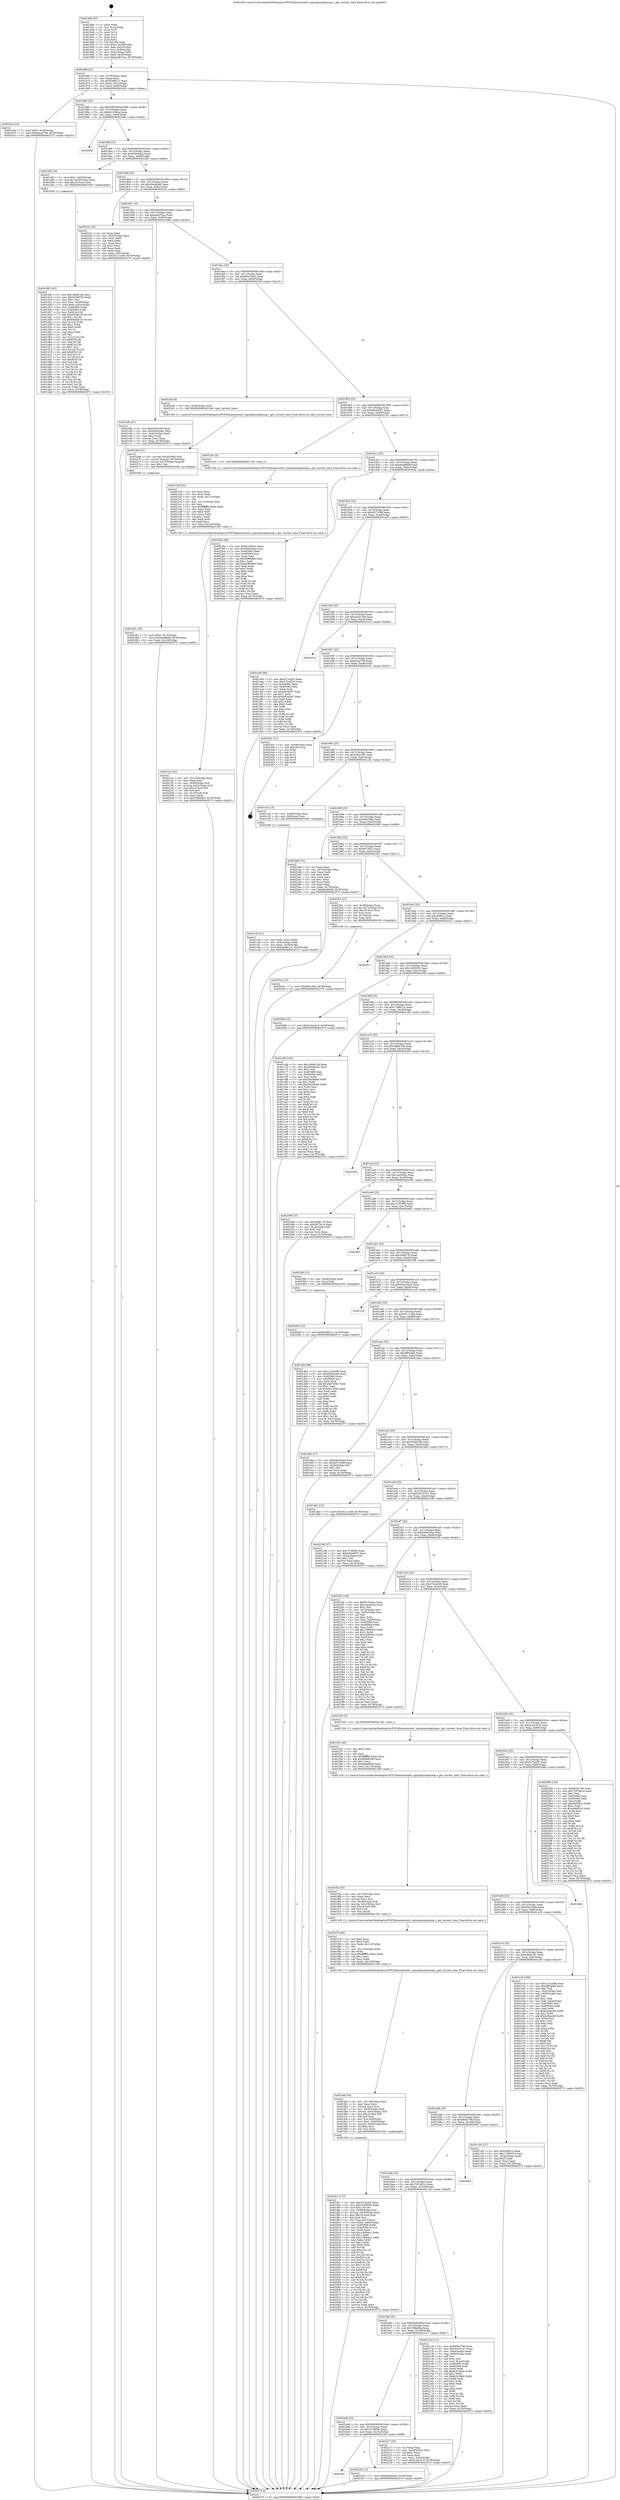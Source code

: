 digraph "0x401840" {
  label = "0x401840 (/mnt/c/Users/mathe/Desktop/tcc/POCII/binaries/extr_mpvplayerplayloop.c_get_current_time_Final-ollvm.out::main(0))"
  labelloc = "t"
  node[shape=record]

  Entry [label="",width=0.3,height=0.3,shape=circle,fillcolor=black,style=filled]
  "0x40186f" [label="{
     0x40186f [23]\l
     | [instrs]\l
     &nbsp;&nbsp;0x40186f \<+3\>: mov -0x78(%rbp),%eax\l
     &nbsp;&nbsp;0x401872 \<+2\>: mov %eax,%ecx\l
     &nbsp;&nbsp;0x401874 \<+6\>: sub $0x826f6c12,%ecx\l
     &nbsp;&nbsp;0x40187a \<+3\>: mov %eax,-0x7c(%rbp)\l
     &nbsp;&nbsp;0x40187d \<+3\>: mov %ecx,-0x80(%rbp)\l
     &nbsp;&nbsp;0x401880 \<+6\>: je 000000000040242e \<main+0xbee\>\l
  }"]
  "0x40242e" [label="{
     0x40242e [19]\l
     | [instrs]\l
     &nbsp;&nbsp;0x40242e \<+7\>: movl $0x0,-0x38(%rbp)\l
     &nbsp;&nbsp;0x402435 \<+7\>: movl $0xebcae769,-0x78(%rbp)\l
     &nbsp;&nbsp;0x40243c \<+5\>: jmp 0000000000402575 \<main+0xd35\>\l
  }"]
  "0x401886" [label="{
     0x401886 [25]\l
     | [instrs]\l
     &nbsp;&nbsp;0x401886 \<+5\>: jmp 000000000040188b \<main+0x4b\>\l
     &nbsp;&nbsp;0x40188b \<+3\>: mov -0x7c(%rbp),%eax\l
     &nbsp;&nbsp;0x40188e \<+5\>: sub $0x8c1054ca,%eax\l
     &nbsp;&nbsp;0x401893 \<+6\>: mov %eax,-0x84(%rbp)\l
     &nbsp;&nbsp;0x401899 \<+6\>: je 000000000040256e \<main+0xd2e\>\l
  }"]
  Exit [label="",width=0.3,height=0.3,shape=circle,fillcolor=black,style=filled,peripheries=2]
  "0x40256e" [label="{
     0x40256e\l
  }", style=dashed]
  "0x40189f" [label="{
     0x40189f [25]\l
     | [instrs]\l
     &nbsp;&nbsp;0x40189f \<+5\>: jmp 00000000004018a4 \<main+0x64\>\l
     &nbsp;&nbsp;0x4018a4 \<+3\>: mov -0x7c(%rbp),%eax\l
     &nbsp;&nbsp;0x4018a7 \<+5\>: sub $0x9494bee2,%eax\l
     &nbsp;&nbsp;0x4018ac \<+6\>: mov %eax,-0x88(%rbp)\l
     &nbsp;&nbsp;0x4018b2 \<+6\>: je 0000000000401cfb \<main+0x4bb\>\l
  }"]
  "0x402405" [label="{
     0x402405 [12]\l
     | [instrs]\l
     &nbsp;&nbsp;0x402405 \<+7\>: movl $0x826f6c12,-0x78(%rbp)\l
     &nbsp;&nbsp;0x40240c \<+5\>: jmp 0000000000402575 \<main+0xd35\>\l
  }"]
  "0x401cfb" [label="{
     0x401cfb [20]\l
     | [instrs]\l
     &nbsp;&nbsp;0x401cfb \<+7\>: movl $0x1,-0x50(%rbp)\l
     &nbsp;&nbsp;0x401d02 \<+4\>: movslq -0x50(%rbp),%rax\l
     &nbsp;&nbsp;0x401d06 \<+4\>: imul $0x18,%rax,%rdi\l
     &nbsp;&nbsp;0x401d0a \<+5\>: call 0000000000401050 \<malloc@plt\>\l
     | [calls]\l
     &nbsp;&nbsp;0x401050 \{1\} (unknown)\l
  }"]
  "0x4018b8" [label="{
     0x4018b8 [25]\l
     | [instrs]\l
     &nbsp;&nbsp;0x4018b8 \<+5\>: jmp 00000000004018bd \<main+0x7d\>\l
     &nbsp;&nbsp;0x4018bd \<+3\>: mov -0x7c(%rbp),%eax\l
     &nbsp;&nbsp;0x4018c0 \<+5\>: sub $0x96e460e0,%eax\l
     &nbsp;&nbsp;0x4018c5 \<+6\>: mov %eax,-0x8c(%rbp)\l
     &nbsp;&nbsp;0x4018cb \<+6\>: je 000000000040223c \<main+0x9fc\>\l
  }"]
  "0x4023cc" [label="{
     0x4023cc [12]\l
     | [instrs]\l
     &nbsp;&nbsp;0x4023cc \<+7\>: movl $0xf4fa108e,-0x78(%rbp)\l
     &nbsp;&nbsp;0x4023d3 \<+5\>: jmp 0000000000402575 \<main+0xd35\>\l
  }"]
  "0x40223c" [label="{
     0x40223c [33]\l
     | [instrs]\l
     &nbsp;&nbsp;0x40223c \<+2\>: xor %eax,%eax\l
     &nbsp;&nbsp;0x40223e \<+3\>: mov -0x5c(%rbp),%ecx\l
     &nbsp;&nbsp;0x402241 \<+2\>: mov %eax,%edx\l
     &nbsp;&nbsp;0x402243 \<+2\>: sub %ecx,%edx\l
     &nbsp;&nbsp;0x402245 \<+2\>: mov %eax,%ecx\l
     &nbsp;&nbsp;0x402247 \<+3\>: sub $0x1,%ecx\l
     &nbsp;&nbsp;0x40224a \<+2\>: add %ecx,%edx\l
     &nbsp;&nbsp;0x40224c \<+2\>: sub %edx,%eax\l
     &nbsp;&nbsp;0x40224e \<+3\>: mov %eax,-0x5c(%rbp)\l
     &nbsp;&nbsp;0x402251 \<+7\>: movl $0x45111449,-0x78(%rbp)\l
     &nbsp;&nbsp;0x402258 \<+5\>: jmp 0000000000402575 \<main+0xd35\>\l
  }"]
  "0x4018d1" [label="{
     0x4018d1 [25]\l
     | [instrs]\l
     &nbsp;&nbsp;0x4018d1 \<+5\>: jmp 00000000004018d6 \<main+0x96\>\l
     &nbsp;&nbsp;0x4018d6 \<+3\>: mov -0x7c(%rbp),%eax\l
     &nbsp;&nbsp;0x4018d9 \<+5\>: sub $0xae4b7bca,%eax\l
     &nbsp;&nbsp;0x4018de \<+6\>: mov %eax,-0x90(%rbp)\l
     &nbsp;&nbsp;0x4018e4 \<+6\>: je 0000000000401bfb \<main+0x3bb\>\l
  }"]
  "0x402281" [label="{
     0x402281 [25]\l
     | [instrs]\l
     &nbsp;&nbsp;0x402281 \<+7\>: movl $0x0,-0x74(%rbp)\l
     &nbsp;&nbsp;0x402288 \<+7\>: movl $0xbbe88ddf,-0x78(%rbp)\l
     &nbsp;&nbsp;0x40228f \<+6\>: mov %eax,-0x124(%rbp)\l
     &nbsp;&nbsp;0x402295 \<+5\>: jmp 0000000000402575 \<main+0xd35\>\l
  }"]
  "0x401bfb" [label="{
     0x401bfb [27]\l
     | [instrs]\l
     &nbsp;&nbsp;0x401bfb \<+5\>: mov $0xf2d3c285,%eax\l
     &nbsp;&nbsp;0x401c00 \<+5\>: mov $0x4445cbd5,%ecx\l
     &nbsp;&nbsp;0x401c05 \<+3\>: mov -0x34(%rbp),%edx\l
     &nbsp;&nbsp;0x401c08 \<+3\>: cmp $0x2,%edx\l
     &nbsp;&nbsp;0x401c0b \<+3\>: cmovne %ecx,%eax\l
     &nbsp;&nbsp;0x401c0e \<+3\>: mov %eax,-0x78(%rbp)\l
     &nbsp;&nbsp;0x401c11 \<+5\>: jmp 0000000000402575 \<main+0xd35\>\l
  }"]
  "0x4018ea" [label="{
     0x4018ea [25]\l
     | [instrs]\l
     &nbsp;&nbsp;0x4018ea \<+5\>: jmp 00000000004018ef \<main+0xaf\>\l
     &nbsp;&nbsp;0x4018ef \<+3\>: mov -0x7c(%rbp),%eax\l
     &nbsp;&nbsp;0x4018f2 \<+5\>: sub $0xb4e52de4,%eax\l
     &nbsp;&nbsp;0x4018f7 \<+6\>: mov %eax,-0x94(%rbp)\l
     &nbsp;&nbsp;0x4018fd \<+6\>: je 000000000040225d \<main+0xa1d\>\l
  }"]
  "0x402575" [label="{
     0x402575 [5]\l
     | [instrs]\l
     &nbsp;&nbsp;0x402575 \<+5\>: jmp 000000000040186f \<main+0x2f\>\l
  }"]
  "0x401840" [label="{
     0x401840 [47]\l
     | [instrs]\l
     &nbsp;&nbsp;0x401840 \<+1\>: push %rbp\l
     &nbsp;&nbsp;0x401841 \<+3\>: mov %rsp,%rbp\l
     &nbsp;&nbsp;0x401844 \<+2\>: push %r15\l
     &nbsp;&nbsp;0x401846 \<+2\>: push %r14\l
     &nbsp;&nbsp;0x401848 \<+2\>: push %r13\l
     &nbsp;&nbsp;0x40184a \<+2\>: push %r12\l
     &nbsp;&nbsp;0x40184c \<+1\>: push %rbx\l
     &nbsp;&nbsp;0x40184d \<+7\>: sub $0x108,%rsp\l
     &nbsp;&nbsp;0x401854 \<+7\>: movl $0x0,-0x38(%rbp)\l
     &nbsp;&nbsp;0x40185b \<+3\>: mov %edi,-0x3c(%rbp)\l
     &nbsp;&nbsp;0x40185e \<+4\>: mov %rsi,-0x48(%rbp)\l
     &nbsp;&nbsp;0x401862 \<+3\>: mov -0x3c(%rbp),%edi\l
     &nbsp;&nbsp;0x401865 \<+3\>: mov %edi,-0x34(%rbp)\l
     &nbsp;&nbsp;0x401868 \<+7\>: movl $0xae4b7bca,-0x78(%rbp)\l
  }"]
  "0x402266" [label="{
     0x402266 [27]\l
     | [instrs]\l
     &nbsp;&nbsp;0x402266 \<+10\>: movabs $0x4030b6,%rdi\l
     &nbsp;&nbsp;0x402270 \<+5\>: movsd %xmm0,-0x70(%rbp)\l
     &nbsp;&nbsp;0x402275 \<+5\>: movsd -0x70(%rbp),%xmm0\l
     &nbsp;&nbsp;0x40227a \<+2\>: mov $0x1,%al\l
     &nbsp;&nbsp;0x40227c \<+5\>: call 0000000000401040 \<printf@plt\>\l
     | [calls]\l
     &nbsp;&nbsp;0x401040 \{1\} (unknown)\l
  }"]
  "0x40225d" [label="{
     0x40225d [9]\l
     | [instrs]\l
     &nbsp;&nbsp;0x40225d \<+4\>: mov -0x58(%rbp),%rdi\l
     &nbsp;&nbsp;0x402261 \<+5\>: call 00000000004013e0 \<get_current_time\>\l
     | [calls]\l
     &nbsp;&nbsp;0x4013e0 \{1\} (/mnt/c/Users/mathe/Desktop/tcc/POCII/binaries/extr_mpvplayerplayloop.c_get_current_time_Final-ollvm.out::get_current_time)\l
  }"]
  "0x401903" [label="{
     0x401903 [25]\l
     | [instrs]\l
     &nbsp;&nbsp;0x401903 \<+5\>: jmp 0000000000401908 \<main+0xc8\>\l
     &nbsp;&nbsp;0x401908 \<+3\>: mov -0x7c(%rbp),%eax\l
     &nbsp;&nbsp;0x40190b \<+5\>: sub $0xb5b64587,%eax\l
     &nbsp;&nbsp;0x401910 \<+6\>: mov %eax,-0x98(%rbp)\l
     &nbsp;&nbsp;0x401916 \<+6\>: je 00000000004021b3 \<main+0x973\>\l
  }"]
  "0x401bf1" [label="{
     0x401bf1\l
  }", style=dashed]
  "0x4021b3" [label="{
     0x4021b3 [5]\l
     | [instrs]\l
     &nbsp;&nbsp;0x4021b3 \<+5\>: call 0000000000401160 \<next_i\>\l
     | [calls]\l
     &nbsp;&nbsp;0x401160 \{1\} (/mnt/c/Users/mathe/Desktop/tcc/POCII/binaries/extr_mpvplayerplayloop.c_get_current_time_Final-ollvm.out::next_i)\l
  }"]
  "0x40191c" [label="{
     0x40191c [25]\l
     | [instrs]\l
     &nbsp;&nbsp;0x40191c \<+5\>: jmp 0000000000401921 \<main+0xe1\>\l
     &nbsp;&nbsp;0x401921 \<+3\>: mov -0x7c(%rbp),%eax\l
     &nbsp;&nbsp;0x401924 \<+5\>: sub $0xbbe88ddf,%eax\l
     &nbsp;&nbsp;0x401929 \<+6\>: mov %eax,-0x9c(%rbp)\l
     &nbsp;&nbsp;0x40192f \<+6\>: je 000000000040229a \<main+0xa5a\>\l
  }"]
  "0x402230" [label="{
     0x402230 [12]\l
     | [instrs]\l
     &nbsp;&nbsp;0x402230 \<+7\>: movl $0x96e460e0,-0x78(%rbp)\l
     &nbsp;&nbsp;0x402237 \<+5\>: jmp 0000000000402575 \<main+0xd35\>\l
  }"]
  "0x40229a" [label="{
     0x40229a [88]\l
     | [instrs]\l
     &nbsp;&nbsp;0x40229a \<+5\>: mov $0x8c1054ca,%eax\l
     &nbsp;&nbsp;0x40229f \<+5\>: mov $0x560b20aa,%ecx\l
     &nbsp;&nbsp;0x4022a4 \<+7\>: mov 0x405060,%edx\l
     &nbsp;&nbsp;0x4022ab \<+7\>: mov 0x405064,%esi\l
     &nbsp;&nbsp;0x4022b2 \<+2\>: mov %edx,%edi\l
     &nbsp;&nbsp;0x4022b4 \<+6\>: sub $0x9cf96d69,%edi\l
     &nbsp;&nbsp;0x4022ba \<+3\>: sub $0x1,%edi\l
     &nbsp;&nbsp;0x4022bd \<+6\>: add $0x9cf96d69,%edi\l
     &nbsp;&nbsp;0x4022c3 \<+3\>: imul %edi,%edx\l
     &nbsp;&nbsp;0x4022c6 \<+3\>: and $0x1,%edx\l
     &nbsp;&nbsp;0x4022c9 \<+3\>: cmp $0x0,%edx\l
     &nbsp;&nbsp;0x4022cc \<+4\>: sete %r8b\l
     &nbsp;&nbsp;0x4022d0 \<+3\>: cmp $0xa,%esi\l
     &nbsp;&nbsp;0x4022d3 \<+4\>: setl %r9b\l
     &nbsp;&nbsp;0x4022d7 \<+3\>: mov %r8b,%r10b\l
     &nbsp;&nbsp;0x4022da \<+3\>: and %r9b,%r10b\l
     &nbsp;&nbsp;0x4022dd \<+3\>: xor %r9b,%r8b\l
     &nbsp;&nbsp;0x4022e0 \<+3\>: or %r8b,%r10b\l
     &nbsp;&nbsp;0x4022e3 \<+4\>: test $0x1,%r10b\l
     &nbsp;&nbsp;0x4022e7 \<+3\>: cmovne %ecx,%eax\l
     &nbsp;&nbsp;0x4022ea \<+3\>: mov %eax,-0x78(%rbp)\l
     &nbsp;&nbsp;0x4022ed \<+5\>: jmp 0000000000402575 \<main+0xd35\>\l
  }"]
  "0x401935" [label="{
     0x401935 [25]\l
     | [instrs]\l
     &nbsp;&nbsp;0x401935 \<+5\>: jmp 000000000040193a \<main+0xfa\>\l
     &nbsp;&nbsp;0x40193a \<+3\>: mov -0x7c(%rbp),%eax\l
     &nbsp;&nbsp;0x40193d \<+5\>: sub $0xd257438f,%eax\l
     &nbsp;&nbsp;0x401942 \<+6\>: mov %eax,-0xa0(%rbp)\l
     &nbsp;&nbsp;0x401948 \<+6\>: je 0000000000401ed5 \<main+0x695\>\l
  }"]
  "0x401bd8" [label="{
     0x401bd8 [25]\l
     | [instrs]\l
     &nbsp;&nbsp;0x401bd8 \<+5\>: jmp 0000000000401bdd \<main+0x39d\>\l
     &nbsp;&nbsp;0x401bdd \<+3\>: mov -0x7c(%rbp),%eax\l
     &nbsp;&nbsp;0x401be0 \<+5\>: sub $0x7f7df930,%eax\l
     &nbsp;&nbsp;0x401be5 \<+6\>: mov %eax,-0x10c(%rbp)\l
     &nbsp;&nbsp;0x401beb \<+6\>: je 0000000000402230 \<main+0x9f0\>\l
  }"]
  "0x401ed5" [label="{
     0x401ed5 [88]\l
     | [instrs]\l
     &nbsp;&nbsp;0x401ed5 \<+5\>: mov $0x5c72a2f2,%eax\l
     &nbsp;&nbsp;0x401eda \<+5\>: mov $0x572cd2e9,%ecx\l
     &nbsp;&nbsp;0x401edf \<+7\>: mov 0x405060,%edx\l
     &nbsp;&nbsp;0x401ee6 \<+7\>: mov 0x405064,%esi\l
     &nbsp;&nbsp;0x401eed \<+2\>: mov %edx,%edi\l
     &nbsp;&nbsp;0x401eef \<+6\>: sub $0xa95ce397,%edi\l
     &nbsp;&nbsp;0x401ef5 \<+3\>: sub $0x1,%edi\l
     &nbsp;&nbsp;0x401ef8 \<+6\>: add $0xa95ce397,%edi\l
     &nbsp;&nbsp;0x401efe \<+3\>: imul %edi,%edx\l
     &nbsp;&nbsp;0x401f01 \<+3\>: and $0x1,%edx\l
     &nbsp;&nbsp;0x401f04 \<+3\>: cmp $0x0,%edx\l
     &nbsp;&nbsp;0x401f07 \<+4\>: sete %r8b\l
     &nbsp;&nbsp;0x401f0b \<+3\>: cmp $0xa,%esi\l
     &nbsp;&nbsp;0x401f0e \<+4\>: setl %r9b\l
     &nbsp;&nbsp;0x401f12 \<+3\>: mov %r8b,%r10b\l
     &nbsp;&nbsp;0x401f15 \<+3\>: and %r9b,%r10b\l
     &nbsp;&nbsp;0x401f18 \<+3\>: xor %r9b,%r8b\l
     &nbsp;&nbsp;0x401f1b \<+3\>: or %r8b,%r10b\l
     &nbsp;&nbsp;0x401f1e \<+4\>: test $0x1,%r10b\l
     &nbsp;&nbsp;0x401f22 \<+3\>: cmovne %ecx,%eax\l
     &nbsp;&nbsp;0x401f25 \<+3\>: mov %eax,-0x78(%rbp)\l
     &nbsp;&nbsp;0x401f28 \<+5\>: jmp 0000000000402575 \<main+0xd35\>\l
  }"]
  "0x40194e" [label="{
     0x40194e [25]\l
     | [instrs]\l
     &nbsp;&nbsp;0x40194e \<+5\>: jmp 0000000000401953 \<main+0x113\>\l
     &nbsp;&nbsp;0x401953 \<+3\>: mov -0x7c(%rbp),%eax\l
     &nbsp;&nbsp;0x401956 \<+5\>: sub $0xe2d31040,%eax\l
     &nbsp;&nbsp;0x40195b \<+6\>: mov %eax,-0xa4(%rbp)\l
     &nbsp;&nbsp;0x401961 \<+6\>: je 000000000040241d \<main+0xbdd\>\l
  }"]
  "0x402217" [label="{
     0x402217 [25]\l
     | [instrs]\l
     &nbsp;&nbsp;0x402217 \<+2\>: xor %eax,%eax\l
     &nbsp;&nbsp;0x402219 \<+3\>: mov -0x64(%rbp),%ecx\l
     &nbsp;&nbsp;0x40221c \<+3\>: sub $0x1,%eax\l
     &nbsp;&nbsp;0x40221f \<+2\>: sub %eax,%ecx\l
     &nbsp;&nbsp;0x402221 \<+3\>: mov %ecx,-0x64(%rbp)\l
     &nbsp;&nbsp;0x402224 \<+7\>: movl $0x5c4a1618,-0x78(%rbp)\l
     &nbsp;&nbsp;0x40222b \<+5\>: jmp 0000000000402575 \<main+0xd35\>\l
  }"]
  "0x40241d" [label="{
     0x40241d\l
  }", style=dashed]
  "0x401967" [label="{
     0x401967 [25]\l
     | [instrs]\l
     &nbsp;&nbsp;0x401967 \<+5\>: jmp 000000000040196c \<main+0x12c\>\l
     &nbsp;&nbsp;0x40196c \<+3\>: mov -0x7c(%rbp),%eax\l
     &nbsp;&nbsp;0x40196f \<+5\>: sub $0xebcae769,%eax\l
     &nbsp;&nbsp;0x401974 \<+6\>: mov %eax,-0xa8(%rbp)\l
     &nbsp;&nbsp;0x40197a \<+6\>: je 0000000000402441 \<main+0xc01\>\l
  }"]
  "0x4021ec" [label="{
     0x4021ec [43]\l
     | [instrs]\l
     &nbsp;&nbsp;0x4021ec \<+6\>: mov -0x120(%rbp),%ecx\l
     &nbsp;&nbsp;0x4021f2 \<+3\>: imul %eax,%ecx\l
     &nbsp;&nbsp;0x4021f5 \<+4\>: mov -0x58(%rbp),%r8\l
     &nbsp;&nbsp;0x4021f9 \<+4\>: movslq -0x5c(%rbp),%r9\l
     &nbsp;&nbsp;0x4021fd \<+4\>: imul $0x18,%r9,%r9\l
     &nbsp;&nbsp;0x402201 \<+3\>: add %r9,%r8\l
     &nbsp;&nbsp;0x402204 \<+4\>: mov 0x10(%r8),%r8\l
     &nbsp;&nbsp;0x402208 \<+3\>: mov %ecx,(%r8)\l
     &nbsp;&nbsp;0x40220b \<+7\>: movl $0x76fbbfba,-0x78(%rbp)\l
     &nbsp;&nbsp;0x402212 \<+5\>: jmp 0000000000402575 \<main+0xd35\>\l
  }"]
  "0x402441" [label="{
     0x402441 [21]\l
     | [instrs]\l
     &nbsp;&nbsp;0x402441 \<+3\>: mov -0x38(%rbp),%eax\l
     &nbsp;&nbsp;0x402444 \<+7\>: add $0x108,%rsp\l
     &nbsp;&nbsp;0x40244b \<+1\>: pop %rbx\l
     &nbsp;&nbsp;0x40244c \<+2\>: pop %r12\l
     &nbsp;&nbsp;0x40244e \<+2\>: pop %r13\l
     &nbsp;&nbsp;0x402450 \<+2\>: pop %r14\l
     &nbsp;&nbsp;0x402452 \<+2\>: pop %r15\l
     &nbsp;&nbsp;0x402454 \<+1\>: pop %rbp\l
     &nbsp;&nbsp;0x402455 \<+1\>: ret\l
  }"]
  "0x401980" [label="{
     0x401980 [25]\l
     | [instrs]\l
     &nbsp;&nbsp;0x401980 \<+5\>: jmp 0000000000401985 \<main+0x145\>\l
     &nbsp;&nbsp;0x401985 \<+3\>: mov -0x7c(%rbp),%eax\l
     &nbsp;&nbsp;0x401988 \<+5\>: sub $0xf2d3c285,%eax\l
     &nbsp;&nbsp;0x40198d \<+6\>: mov %eax,-0xac(%rbp)\l
     &nbsp;&nbsp;0x401993 \<+6\>: je 0000000000401c2e \<main+0x3ee\>\l
  }"]
  "0x4021b8" [label="{
     0x4021b8 [52]\l
     | [instrs]\l
     &nbsp;&nbsp;0x4021b8 \<+2\>: xor %ecx,%ecx\l
     &nbsp;&nbsp;0x4021ba \<+5\>: mov $0x2,%edx\l
     &nbsp;&nbsp;0x4021bf \<+6\>: mov %edx,-0x11c(%rbp)\l
     &nbsp;&nbsp;0x4021c5 \<+1\>: cltd\l
     &nbsp;&nbsp;0x4021c6 \<+6\>: mov -0x11c(%rbp),%esi\l
     &nbsp;&nbsp;0x4021cc \<+2\>: idiv %esi\l
     &nbsp;&nbsp;0x4021ce \<+6\>: imul $0xfffffffe,%edx,%edx\l
     &nbsp;&nbsp;0x4021d4 \<+2\>: mov %ecx,%edi\l
     &nbsp;&nbsp;0x4021d6 \<+2\>: sub %edx,%edi\l
     &nbsp;&nbsp;0x4021d8 \<+2\>: mov %ecx,%edx\l
     &nbsp;&nbsp;0x4021da \<+3\>: sub $0x1,%edx\l
     &nbsp;&nbsp;0x4021dd \<+2\>: add %edx,%edi\l
     &nbsp;&nbsp;0x4021df \<+2\>: sub %edi,%ecx\l
     &nbsp;&nbsp;0x4021e1 \<+6\>: mov %ecx,-0x120(%rbp)\l
     &nbsp;&nbsp;0x4021e7 \<+5\>: call 0000000000401160 \<next_i\>\l
     | [calls]\l
     &nbsp;&nbsp;0x401160 \{1\} (/mnt/c/Users/mathe/Desktop/tcc/POCII/binaries/extr_mpvplayerplayloop.c_get_current_time_Final-ollvm.out::next_i)\l
  }"]
  "0x401c2e" [label="{
     0x401c2e [13]\l
     | [instrs]\l
     &nbsp;&nbsp;0x401c2e \<+4\>: mov -0x48(%rbp),%rax\l
     &nbsp;&nbsp;0x401c32 \<+4\>: mov 0x8(%rax),%rdi\l
     &nbsp;&nbsp;0x401c36 \<+5\>: call 0000000000401060 \<atoi@plt\>\l
     | [calls]\l
     &nbsp;&nbsp;0x401060 \{1\} (unknown)\l
  }"]
  "0x401999" [label="{
     0x401999 [25]\l
     | [instrs]\l
     &nbsp;&nbsp;0x401999 \<+5\>: jmp 000000000040199e \<main+0x15e\>\l
     &nbsp;&nbsp;0x40199e \<+3\>: mov -0x7c(%rbp),%eax\l
     &nbsp;&nbsp;0x4019a1 \<+5\>: sub $0xf4fa108e,%eax\l
     &nbsp;&nbsp;0x4019a6 \<+6\>: mov %eax,-0xb0(%rbp)\l
     &nbsp;&nbsp;0x4019ac \<+6\>: je 00000000004023d8 \<main+0xb98\>\l
  }"]
  "0x401c3b" [label="{
     0x401c3b [21]\l
     | [instrs]\l
     &nbsp;&nbsp;0x401c3b \<+3\>: mov %eax,-0x4c(%rbp)\l
     &nbsp;&nbsp;0x401c3e \<+3\>: mov -0x4c(%rbp),%eax\l
     &nbsp;&nbsp;0x401c41 \<+3\>: mov %eax,-0x30(%rbp)\l
     &nbsp;&nbsp;0x401c44 \<+7\>: movl $0x6a64b14c,-0x78(%rbp)\l
     &nbsp;&nbsp;0x401c4b \<+5\>: jmp 0000000000402575 \<main+0xd35\>\l
  }"]
  "0x401bbf" [label="{
     0x401bbf [25]\l
     | [instrs]\l
     &nbsp;&nbsp;0x401bbf \<+5\>: jmp 0000000000401bc4 \<main+0x384\>\l
     &nbsp;&nbsp;0x401bc4 \<+3\>: mov -0x7c(%rbp),%eax\l
     &nbsp;&nbsp;0x401bc7 \<+5\>: sub $0x76fbbfba,%eax\l
     &nbsp;&nbsp;0x401bcc \<+6\>: mov %eax,-0x108(%rbp)\l
     &nbsp;&nbsp;0x401bd2 \<+6\>: je 0000000000402217 \<main+0x9d7\>\l
  }"]
  "0x4023d8" [label="{
     0x4023d8 [33]\l
     | [instrs]\l
     &nbsp;&nbsp;0x4023d8 \<+2\>: xor %eax,%eax\l
     &nbsp;&nbsp;0x4023da \<+3\>: mov -0x74(%rbp),%ecx\l
     &nbsp;&nbsp;0x4023dd \<+2\>: mov %eax,%edx\l
     &nbsp;&nbsp;0x4023df \<+2\>: sub %ecx,%edx\l
     &nbsp;&nbsp;0x4023e1 \<+2\>: mov %eax,%ecx\l
     &nbsp;&nbsp;0x4023e3 \<+3\>: sub $0x1,%ecx\l
     &nbsp;&nbsp;0x4023e6 \<+2\>: add %ecx,%edx\l
     &nbsp;&nbsp;0x4023e8 \<+2\>: sub %edx,%eax\l
     &nbsp;&nbsp;0x4023ea \<+3\>: mov %eax,-0x74(%rbp)\l
     &nbsp;&nbsp;0x4023ed \<+7\>: movl $0xbbe88ddf,-0x78(%rbp)\l
     &nbsp;&nbsp;0x4023f4 \<+5\>: jmp 0000000000402575 \<main+0xd35\>\l
  }"]
  "0x4019b2" [label="{
     0x4019b2 [25]\l
     | [instrs]\l
     &nbsp;&nbsp;0x4019b2 \<+5\>: jmp 00000000004019b7 \<main+0x177\>\l
     &nbsp;&nbsp;0x4019b7 \<+3\>: mov -0x7c(%rbp),%eax\l
     &nbsp;&nbsp;0x4019ba \<+5\>: sub $0x3672b14,%eax\l
     &nbsp;&nbsp;0x4019bf \<+6\>: mov %eax,-0xb4(%rbp)\l
     &nbsp;&nbsp;0x4019c5 \<+6\>: je 00000000004023b1 \<main+0xb71\>\l
  }"]
  "0x402129" [label="{
     0x402129 [111]\l
     | [instrs]\l
     &nbsp;&nbsp;0x402129 \<+5\>: mov $0x6f30279b,%eax\l
     &nbsp;&nbsp;0x40212e \<+5\>: mov $0x55318147,%ecx\l
     &nbsp;&nbsp;0x402133 \<+3\>: mov -0x64(%rbp),%edx\l
     &nbsp;&nbsp;0x402136 \<+3\>: cmp -0x60(%rbp),%edx\l
     &nbsp;&nbsp;0x402139 \<+4\>: setl %sil\l
     &nbsp;&nbsp;0x40213d \<+4\>: and $0x1,%sil\l
     &nbsp;&nbsp;0x402141 \<+4\>: mov %sil,-0x2a(%rbp)\l
     &nbsp;&nbsp;0x402145 \<+7\>: mov 0x405060,%edx\l
     &nbsp;&nbsp;0x40214c \<+7\>: mov 0x405064,%edi\l
     &nbsp;&nbsp;0x402153 \<+3\>: mov %edx,%r8d\l
     &nbsp;&nbsp;0x402156 \<+7\>: add $0x6c5c39a4,%r8d\l
     &nbsp;&nbsp;0x40215d \<+4\>: sub $0x1,%r8d\l
     &nbsp;&nbsp;0x402161 \<+7\>: sub $0x6c5c39a4,%r8d\l
     &nbsp;&nbsp;0x402168 \<+4\>: imul %r8d,%edx\l
     &nbsp;&nbsp;0x40216c \<+3\>: and $0x1,%edx\l
     &nbsp;&nbsp;0x40216f \<+3\>: cmp $0x0,%edx\l
     &nbsp;&nbsp;0x402172 \<+4\>: sete %sil\l
     &nbsp;&nbsp;0x402176 \<+3\>: cmp $0xa,%edi\l
     &nbsp;&nbsp;0x402179 \<+4\>: setl %r9b\l
     &nbsp;&nbsp;0x40217d \<+3\>: mov %sil,%r10b\l
     &nbsp;&nbsp;0x402180 \<+3\>: and %r9b,%r10b\l
     &nbsp;&nbsp;0x402183 \<+3\>: xor %r9b,%sil\l
     &nbsp;&nbsp;0x402186 \<+3\>: or %sil,%r10b\l
     &nbsp;&nbsp;0x402189 \<+4\>: test $0x1,%r10b\l
     &nbsp;&nbsp;0x40218d \<+3\>: cmovne %ecx,%eax\l
     &nbsp;&nbsp;0x402190 \<+3\>: mov %eax,-0x78(%rbp)\l
     &nbsp;&nbsp;0x402193 \<+5\>: jmp 0000000000402575 \<main+0xd35\>\l
  }"]
  "0x4023b1" [label="{
     0x4023b1 [27]\l
     | [instrs]\l
     &nbsp;&nbsp;0x4023b1 \<+4\>: mov -0x58(%rbp),%rax\l
     &nbsp;&nbsp;0x4023b5 \<+4\>: movslq -0x74(%rbp),%rcx\l
     &nbsp;&nbsp;0x4023b9 \<+4\>: imul $0x18,%rcx,%rcx\l
     &nbsp;&nbsp;0x4023bd \<+3\>: add %rcx,%rax\l
     &nbsp;&nbsp;0x4023c0 \<+4\>: mov 0x10(%rax),%rax\l
     &nbsp;&nbsp;0x4023c4 \<+3\>: mov %rax,%rdi\l
     &nbsp;&nbsp;0x4023c7 \<+5\>: call 0000000000401030 \<free@plt\>\l
     | [calls]\l
     &nbsp;&nbsp;0x401030 \{1\} (unknown)\l
  }"]
  "0x4019cb" [label="{
     0x4019cb [25]\l
     | [instrs]\l
     &nbsp;&nbsp;0x4019cb \<+5\>: jmp 00000000004019d0 \<main+0x190\>\l
     &nbsp;&nbsp;0x4019d0 \<+3\>: mov -0x7c(%rbp),%eax\l
     &nbsp;&nbsp;0x4019d3 \<+5\>: sub $0xcdcf01a,%eax\l
     &nbsp;&nbsp;0x4019d8 \<+6\>: mov %eax,-0xb8(%rbp)\l
     &nbsp;&nbsp;0x4019de \<+6\>: je 0000000000402411 \<main+0xbd1\>\l
  }"]
  "0x401ba6" [label="{
     0x401ba6 [25]\l
     | [instrs]\l
     &nbsp;&nbsp;0x401ba6 \<+5\>: jmp 0000000000401bab \<main+0x36b\>\l
     &nbsp;&nbsp;0x401bab \<+3\>: mov -0x7c(%rbp),%eax\l
     &nbsp;&nbsp;0x401bae \<+5\>: sub $0x7597d614,%eax\l
     &nbsp;&nbsp;0x401bb3 \<+6\>: mov %eax,-0x104(%rbp)\l
     &nbsp;&nbsp;0x401bb9 \<+6\>: je 0000000000402129 \<main+0x8e9\>\l
  }"]
  "0x402411" [label="{
     0x402411\l
  }", style=dashed]
  "0x4019e4" [label="{
     0x4019e4 [25]\l
     | [instrs]\l
     &nbsp;&nbsp;0x4019e4 \<+5\>: jmp 00000000004019e9 \<main+0x1a9\>\l
     &nbsp;&nbsp;0x4019e9 \<+3\>: mov -0x7c(%rbp),%eax\l
     &nbsp;&nbsp;0x4019ec \<+5\>: sub $0x163f2030,%eax\l
     &nbsp;&nbsp;0x4019f1 \<+6\>: mov %eax,-0xbc(%rbp)\l
     &nbsp;&nbsp;0x4019f7 \<+6\>: je 000000000040208d \<main+0x84d\>\l
  }"]
  "0x402562" [label="{
     0x402562\l
  }", style=dashed]
  "0x40208d" [label="{
     0x40208d [12]\l
     | [instrs]\l
     &nbsp;&nbsp;0x40208d \<+7\>: movl $0x5c4a1618,-0x78(%rbp)\l
     &nbsp;&nbsp;0x402094 \<+5\>: jmp 0000000000402575 \<main+0xd35\>\l
  }"]
  "0x4019fd" [label="{
     0x4019fd [25]\l
     | [instrs]\l
     &nbsp;&nbsp;0x4019fd \<+5\>: jmp 0000000000401a02 \<main+0x1c2\>\l
     &nbsp;&nbsp;0x401a02 \<+3\>: mov -0x7c(%rbp),%eax\l
     &nbsp;&nbsp;0x401a05 \<+5\>: sub $0x17d8637a,%eax\l
     &nbsp;&nbsp;0x401a0a \<+6\>: mov %eax,-0xc0(%rbp)\l
     &nbsp;&nbsp;0x401a10 \<+6\>: je 0000000000401c6b \<main+0x42b\>\l
  }"]
  "0x401fe1" [label="{
     0x401fe1 [172]\l
     | [instrs]\l
     &nbsp;&nbsp;0x401fe1 \<+5\>: mov $0x5c72a2f2,%ecx\l
     &nbsp;&nbsp;0x401fe6 \<+5\>: mov $0x163f2030,%edx\l
     &nbsp;&nbsp;0x401feb \<+3\>: mov $0x1,%r10b\l
     &nbsp;&nbsp;0x401fee \<+4\>: mov -0x58(%rbp),%rsi\l
     &nbsp;&nbsp;0x401ff2 \<+4\>: movslq -0x5c(%rbp),%rdi\l
     &nbsp;&nbsp;0x401ff6 \<+4\>: imul $0x18,%rdi,%rdi\l
     &nbsp;&nbsp;0x401ffa \<+3\>: add %rdi,%rsi\l
     &nbsp;&nbsp;0x401ffd \<+4\>: mov %rax,0x10(%rsi)\l
     &nbsp;&nbsp;0x402001 \<+7\>: movl $0x0,-0x64(%rbp)\l
     &nbsp;&nbsp;0x402008 \<+8\>: mov 0x405060,%r9d\l
     &nbsp;&nbsp;0x402010 \<+8\>: mov 0x405064,%r11d\l
     &nbsp;&nbsp;0x402018 \<+3\>: mov %r9d,%ebx\l
     &nbsp;&nbsp;0x40201b \<+6\>: sub $0x1cb06aa1,%ebx\l
     &nbsp;&nbsp;0x402021 \<+3\>: sub $0x1,%ebx\l
     &nbsp;&nbsp;0x402024 \<+6\>: add $0x1cb06aa1,%ebx\l
     &nbsp;&nbsp;0x40202a \<+4\>: imul %ebx,%r9d\l
     &nbsp;&nbsp;0x40202e \<+4\>: and $0x1,%r9d\l
     &nbsp;&nbsp;0x402032 \<+4\>: cmp $0x0,%r9d\l
     &nbsp;&nbsp;0x402036 \<+4\>: sete %r14b\l
     &nbsp;&nbsp;0x40203a \<+4\>: cmp $0xa,%r11d\l
     &nbsp;&nbsp;0x40203e \<+4\>: setl %r15b\l
     &nbsp;&nbsp;0x402042 \<+3\>: mov %r14b,%r12b\l
     &nbsp;&nbsp;0x402045 \<+4\>: xor $0xff,%r12b\l
     &nbsp;&nbsp;0x402049 \<+3\>: mov %r15b,%r13b\l
     &nbsp;&nbsp;0x40204c \<+4\>: xor $0xff,%r13b\l
     &nbsp;&nbsp;0x402050 \<+4\>: xor $0x1,%r10b\l
     &nbsp;&nbsp;0x402054 \<+3\>: mov %r12b,%al\l
     &nbsp;&nbsp;0x402057 \<+2\>: and $0xff,%al\l
     &nbsp;&nbsp;0x402059 \<+3\>: and %r10b,%r14b\l
     &nbsp;&nbsp;0x40205c \<+3\>: mov %r13b,%sil\l
     &nbsp;&nbsp;0x40205f \<+4\>: and $0xff,%sil\l
     &nbsp;&nbsp;0x402063 \<+3\>: and %r10b,%r15b\l
     &nbsp;&nbsp;0x402066 \<+3\>: or %r14b,%al\l
     &nbsp;&nbsp;0x402069 \<+3\>: or %r15b,%sil\l
     &nbsp;&nbsp;0x40206c \<+3\>: xor %sil,%al\l
     &nbsp;&nbsp;0x40206f \<+3\>: or %r13b,%r12b\l
     &nbsp;&nbsp;0x402072 \<+4\>: xor $0xff,%r12b\l
     &nbsp;&nbsp;0x402076 \<+4\>: or $0x1,%r10b\l
     &nbsp;&nbsp;0x40207a \<+3\>: and %r10b,%r12b\l
     &nbsp;&nbsp;0x40207d \<+3\>: or %r12b,%al\l
     &nbsp;&nbsp;0x402080 \<+2\>: test $0x1,%al\l
     &nbsp;&nbsp;0x402082 \<+3\>: cmovne %edx,%ecx\l
     &nbsp;&nbsp;0x402085 \<+3\>: mov %ecx,-0x78(%rbp)\l
     &nbsp;&nbsp;0x402088 \<+5\>: jmp 0000000000402575 \<main+0xd35\>\l
  }"]
  "0x401c6b" [label="{
     0x401c6b [144]\l
     | [instrs]\l
     &nbsp;&nbsp;0x401c6b \<+5\>: mov $0x1868a7dd,%eax\l
     &nbsp;&nbsp;0x401c70 \<+5\>: mov $0x9494bee2,%ecx\l
     &nbsp;&nbsp;0x401c75 \<+2\>: mov $0x1,%dl\l
     &nbsp;&nbsp;0x401c77 \<+7\>: mov 0x405060,%esi\l
     &nbsp;&nbsp;0x401c7e \<+7\>: mov 0x405064,%edi\l
     &nbsp;&nbsp;0x401c85 \<+3\>: mov %esi,%r8d\l
     &nbsp;&nbsp;0x401c88 \<+7\>: sub $0x35a39eb8,%r8d\l
     &nbsp;&nbsp;0x401c8f \<+4\>: sub $0x1,%r8d\l
     &nbsp;&nbsp;0x401c93 \<+7\>: add $0x35a39eb8,%r8d\l
     &nbsp;&nbsp;0x401c9a \<+4\>: imul %r8d,%esi\l
     &nbsp;&nbsp;0x401c9e \<+3\>: and $0x1,%esi\l
     &nbsp;&nbsp;0x401ca1 \<+3\>: cmp $0x0,%esi\l
     &nbsp;&nbsp;0x401ca4 \<+4\>: sete %r9b\l
     &nbsp;&nbsp;0x401ca8 \<+3\>: cmp $0xa,%edi\l
     &nbsp;&nbsp;0x401cab \<+4\>: setl %r10b\l
     &nbsp;&nbsp;0x401caf \<+3\>: mov %r9b,%r11b\l
     &nbsp;&nbsp;0x401cb2 \<+4\>: xor $0xff,%r11b\l
     &nbsp;&nbsp;0x401cb6 \<+3\>: mov %r10b,%bl\l
     &nbsp;&nbsp;0x401cb9 \<+3\>: xor $0xff,%bl\l
     &nbsp;&nbsp;0x401cbc \<+3\>: xor $0x0,%dl\l
     &nbsp;&nbsp;0x401cbf \<+3\>: mov %r11b,%r14b\l
     &nbsp;&nbsp;0x401cc2 \<+4\>: and $0x0,%r14b\l
     &nbsp;&nbsp;0x401cc6 \<+3\>: and %dl,%r9b\l
     &nbsp;&nbsp;0x401cc9 \<+3\>: mov %bl,%r15b\l
     &nbsp;&nbsp;0x401ccc \<+4\>: and $0x0,%r15b\l
     &nbsp;&nbsp;0x401cd0 \<+3\>: and %dl,%r10b\l
     &nbsp;&nbsp;0x401cd3 \<+3\>: or %r9b,%r14b\l
     &nbsp;&nbsp;0x401cd6 \<+3\>: or %r10b,%r15b\l
     &nbsp;&nbsp;0x401cd9 \<+3\>: xor %r15b,%r14b\l
     &nbsp;&nbsp;0x401cdc \<+3\>: or %bl,%r11b\l
     &nbsp;&nbsp;0x401cdf \<+4\>: xor $0xff,%r11b\l
     &nbsp;&nbsp;0x401ce3 \<+3\>: or $0x0,%dl\l
     &nbsp;&nbsp;0x401ce6 \<+3\>: and %dl,%r11b\l
     &nbsp;&nbsp;0x401ce9 \<+3\>: or %r11b,%r14b\l
     &nbsp;&nbsp;0x401cec \<+4\>: test $0x1,%r14b\l
     &nbsp;&nbsp;0x401cf0 \<+3\>: cmovne %ecx,%eax\l
     &nbsp;&nbsp;0x401cf3 \<+3\>: mov %eax,-0x78(%rbp)\l
     &nbsp;&nbsp;0x401cf6 \<+5\>: jmp 0000000000402575 \<main+0xd35\>\l
  }"]
  "0x401a16" [label="{
     0x401a16 [25]\l
     | [instrs]\l
     &nbsp;&nbsp;0x401a16 \<+5\>: jmp 0000000000401a1b \<main+0x1db\>\l
     &nbsp;&nbsp;0x401a1b \<+3\>: mov -0x7c(%rbp),%eax\l
     &nbsp;&nbsp;0x401a1e \<+5\>: sub $0x1868a7dd,%eax\l
     &nbsp;&nbsp;0x401a23 \<+6\>: mov %eax,-0xc4(%rbp)\l
     &nbsp;&nbsp;0x401a29 \<+6\>: je 0000000000402456 \<main+0xc16\>\l
  }"]
  "0x401fab" [label="{
     0x401fab [54]\l
     | [instrs]\l
     &nbsp;&nbsp;0x401fab \<+6\>: mov -0x118(%rbp),%ecx\l
     &nbsp;&nbsp;0x401fb1 \<+3\>: imul %eax,%ecx\l
     &nbsp;&nbsp;0x401fb4 \<+3\>: movslq %ecx,%rsi\l
     &nbsp;&nbsp;0x401fb7 \<+4\>: mov -0x58(%rbp),%rdi\l
     &nbsp;&nbsp;0x401fbb \<+4\>: movslq -0x5c(%rbp),%r8\l
     &nbsp;&nbsp;0x401fbf \<+4\>: imul $0x18,%r8,%r8\l
     &nbsp;&nbsp;0x401fc3 \<+3\>: add %r8,%rdi\l
     &nbsp;&nbsp;0x401fc6 \<+4\>: mov %rsi,0x8(%rdi)\l
     &nbsp;&nbsp;0x401fca \<+7\>: movl $0x1,-0x60(%rbp)\l
     &nbsp;&nbsp;0x401fd1 \<+4\>: movslq -0x60(%rbp),%rsi\l
     &nbsp;&nbsp;0x401fd5 \<+4\>: shl $0x2,%rsi\l
     &nbsp;&nbsp;0x401fd9 \<+3\>: mov %rsi,%rdi\l
     &nbsp;&nbsp;0x401fdc \<+5\>: call 0000000000401050 \<malloc@plt\>\l
     | [calls]\l
     &nbsp;&nbsp;0x401050 \{1\} (unknown)\l
  }"]
  "0x402456" [label="{
     0x402456\l
  }", style=dashed]
  "0x401a2f" [label="{
     0x401a2f [25]\l
     | [instrs]\l
     &nbsp;&nbsp;0x401a2f \<+5\>: jmp 0000000000401a34 \<main+0x1f4\>\l
     &nbsp;&nbsp;0x401a34 \<+3\>: mov -0x7c(%rbp),%eax\l
     &nbsp;&nbsp;0x401a37 \<+5\>: sub $0x1aa3c82a,%eax\l
     &nbsp;&nbsp;0x401a3c \<+6\>: mov %eax,-0xc8(%rbp)\l
     &nbsp;&nbsp;0x401a42 \<+6\>: je 0000000000402396 \<main+0xb56\>\l
  }"]
  "0x401f7d" [label="{
     0x401f7d [46]\l
     | [instrs]\l
     &nbsp;&nbsp;0x401f7d \<+2\>: xor %ecx,%ecx\l
     &nbsp;&nbsp;0x401f7f \<+5\>: mov $0x2,%edx\l
     &nbsp;&nbsp;0x401f84 \<+6\>: mov %edx,-0x114(%rbp)\l
     &nbsp;&nbsp;0x401f8a \<+1\>: cltd\l
     &nbsp;&nbsp;0x401f8b \<+7\>: mov -0x114(%rbp),%r9d\l
     &nbsp;&nbsp;0x401f92 \<+3\>: idiv %r9d\l
     &nbsp;&nbsp;0x401f95 \<+6\>: imul $0xfffffffe,%edx,%edx\l
     &nbsp;&nbsp;0x401f9b \<+3\>: sub $0x1,%ecx\l
     &nbsp;&nbsp;0x401f9e \<+2\>: sub %ecx,%edx\l
     &nbsp;&nbsp;0x401fa0 \<+6\>: mov %edx,-0x118(%rbp)\l
     &nbsp;&nbsp;0x401fa6 \<+5\>: call 0000000000401160 \<next_i\>\l
     | [calls]\l
     &nbsp;&nbsp;0x401160 \{1\} (/mnt/c/Users/mathe/Desktop/tcc/POCII/binaries/extr_mpvplayerplayloop.c_get_current_time_Final-ollvm.out::next_i)\l
  }"]
  "0x402396" [label="{
     0x402396 [27]\l
     | [instrs]\l
     &nbsp;&nbsp;0x402396 \<+5\>: mov $0x2fcf8176,%eax\l
     &nbsp;&nbsp;0x40239b \<+5\>: mov $0x3672b14,%ecx\l
     &nbsp;&nbsp;0x4023a0 \<+3\>: mov -0x29(%rbp),%dl\l
     &nbsp;&nbsp;0x4023a3 \<+3\>: test $0x1,%dl\l
     &nbsp;&nbsp;0x4023a6 \<+3\>: cmovne %ecx,%eax\l
     &nbsp;&nbsp;0x4023a9 \<+3\>: mov %eax,-0x78(%rbp)\l
     &nbsp;&nbsp;0x4023ac \<+5\>: jmp 0000000000402575 \<main+0xd35\>\l
  }"]
  "0x401a48" [label="{
     0x401a48 [25]\l
     | [instrs]\l
     &nbsp;&nbsp;0x401a48 \<+5\>: jmp 0000000000401a4d \<main+0x20d\>\l
     &nbsp;&nbsp;0x401a4d \<+3\>: mov -0x7c(%rbp),%eax\l
     &nbsp;&nbsp;0x401a50 \<+5\>: sub $0x1c2520f8,%eax\l
     &nbsp;&nbsp;0x401a55 \<+6\>: mov %eax,-0xcc(%rbp)\l
     &nbsp;&nbsp;0x401a5b \<+6\>: je 0000000000402481 \<main+0xc41\>\l
  }"]
  "0x401f5a" [label="{
     0x401f5a [35]\l
     | [instrs]\l
     &nbsp;&nbsp;0x401f5a \<+6\>: mov -0x110(%rbp),%ecx\l
     &nbsp;&nbsp;0x401f60 \<+3\>: imul %eax,%ecx\l
     &nbsp;&nbsp;0x401f63 \<+3\>: movslq %ecx,%rsi\l
     &nbsp;&nbsp;0x401f66 \<+4\>: mov -0x58(%rbp),%rdi\l
     &nbsp;&nbsp;0x401f6a \<+4\>: movslq -0x5c(%rbp),%r8\l
     &nbsp;&nbsp;0x401f6e \<+4\>: imul $0x18,%r8,%r8\l
     &nbsp;&nbsp;0x401f72 \<+3\>: add %r8,%rdi\l
     &nbsp;&nbsp;0x401f75 \<+3\>: mov %rsi,(%rdi)\l
     &nbsp;&nbsp;0x401f78 \<+5\>: call 0000000000401160 \<next_i\>\l
     | [calls]\l
     &nbsp;&nbsp;0x401160 \{1\} (/mnt/c/Users/mathe/Desktop/tcc/POCII/binaries/extr_mpvplayerplayloop.c_get_current_time_Final-ollvm.out::next_i)\l
  }"]
  "0x402481" [label="{
     0x402481\l
  }", style=dashed]
  "0x401a61" [label="{
     0x401a61 [25]\l
     | [instrs]\l
     &nbsp;&nbsp;0x401a61 \<+5\>: jmp 0000000000401a66 \<main+0x226\>\l
     &nbsp;&nbsp;0x401a66 \<+3\>: mov -0x7c(%rbp),%eax\l
     &nbsp;&nbsp;0x401a69 \<+5\>: sub $0x2fcf8176,%eax\l
     &nbsp;&nbsp;0x401a6e \<+6\>: mov %eax,-0xd0(%rbp)\l
     &nbsp;&nbsp;0x401a74 \<+6\>: je 00000000004023f9 \<main+0xbb9\>\l
  }"]
  "0x401f32" [label="{
     0x401f32 [40]\l
     | [instrs]\l
     &nbsp;&nbsp;0x401f32 \<+5\>: mov $0x2,%ecx\l
     &nbsp;&nbsp;0x401f37 \<+1\>: cltd\l
     &nbsp;&nbsp;0x401f38 \<+2\>: idiv %ecx\l
     &nbsp;&nbsp;0x401f3a \<+6\>: imul $0xfffffffe,%edx,%ecx\l
     &nbsp;&nbsp;0x401f40 \<+6\>: add $0xd6ddb590,%ecx\l
     &nbsp;&nbsp;0x401f46 \<+3\>: add $0x1,%ecx\l
     &nbsp;&nbsp;0x401f49 \<+6\>: sub $0xd6ddb590,%ecx\l
     &nbsp;&nbsp;0x401f4f \<+6\>: mov %ecx,-0x110(%rbp)\l
     &nbsp;&nbsp;0x401f55 \<+5\>: call 0000000000401160 \<next_i\>\l
     | [calls]\l
     &nbsp;&nbsp;0x401160 \{1\} (/mnt/c/Users/mathe/Desktop/tcc/POCII/binaries/extr_mpvplayerplayloop.c_get_current_time_Final-ollvm.out::next_i)\l
  }"]
  "0x4023f9" [label="{
     0x4023f9 [12]\l
     | [instrs]\l
     &nbsp;&nbsp;0x4023f9 \<+4\>: mov -0x58(%rbp),%rax\l
     &nbsp;&nbsp;0x4023fd \<+3\>: mov %rax,%rdi\l
     &nbsp;&nbsp;0x402400 \<+5\>: call 0000000000401030 \<free@plt\>\l
     | [calls]\l
     &nbsp;&nbsp;0x401030 \{1\} (unknown)\l
  }"]
  "0x401a7a" [label="{
     0x401a7a [25]\l
     | [instrs]\l
     &nbsp;&nbsp;0x401a7a \<+5\>: jmp 0000000000401a7f \<main+0x23f\>\l
     &nbsp;&nbsp;0x401a7f \<+3\>: mov -0x7c(%rbp),%eax\l
     &nbsp;&nbsp;0x401a82 \<+5\>: sub $0x4445cbd5,%eax\l
     &nbsp;&nbsp;0x401a87 \<+6\>: mov %eax,-0xd4(%rbp)\l
     &nbsp;&nbsp;0x401a8d \<+6\>: je 0000000000401c16 \<main+0x3d6\>\l
  }"]
  "0x401d0f" [label="{
     0x401d0f [163]\l
     | [instrs]\l
     &nbsp;&nbsp;0x401d0f \<+5\>: mov $0x1868a7dd,%ecx\l
     &nbsp;&nbsp;0x401d14 \<+5\>: mov $0x545b97fb,%edx\l
     &nbsp;&nbsp;0x401d19 \<+3\>: mov $0x1,%sil\l
     &nbsp;&nbsp;0x401d1c \<+4\>: mov %rax,-0x58(%rbp)\l
     &nbsp;&nbsp;0x401d20 \<+7\>: movl $0x0,-0x5c(%rbp)\l
     &nbsp;&nbsp;0x401d27 \<+8\>: mov 0x405060,%r8d\l
     &nbsp;&nbsp;0x401d2f \<+8\>: mov 0x405064,%r9d\l
     &nbsp;&nbsp;0x401d37 \<+3\>: mov %r8d,%r10d\l
     &nbsp;&nbsp;0x401d3a \<+7\>: add $0x65ddbc35,%r10d\l
     &nbsp;&nbsp;0x401d41 \<+4\>: sub $0x1,%r10d\l
     &nbsp;&nbsp;0x401d45 \<+7\>: sub $0x65ddbc35,%r10d\l
     &nbsp;&nbsp;0x401d4c \<+4\>: imul %r10d,%r8d\l
     &nbsp;&nbsp;0x401d50 \<+4\>: and $0x1,%r8d\l
     &nbsp;&nbsp;0x401d54 \<+4\>: cmp $0x0,%r8d\l
     &nbsp;&nbsp;0x401d58 \<+4\>: sete %r11b\l
     &nbsp;&nbsp;0x401d5c \<+4\>: cmp $0xa,%r9d\l
     &nbsp;&nbsp;0x401d60 \<+3\>: setl %bl\l
     &nbsp;&nbsp;0x401d63 \<+3\>: mov %r11b,%r14b\l
     &nbsp;&nbsp;0x401d66 \<+4\>: xor $0xff,%r14b\l
     &nbsp;&nbsp;0x401d6a \<+3\>: mov %bl,%r15b\l
     &nbsp;&nbsp;0x401d6d \<+4\>: xor $0xff,%r15b\l
     &nbsp;&nbsp;0x401d71 \<+4\>: xor $0x1,%sil\l
     &nbsp;&nbsp;0x401d75 \<+3\>: mov %r14b,%r12b\l
     &nbsp;&nbsp;0x401d78 \<+4\>: and $0xff,%r12b\l
     &nbsp;&nbsp;0x401d7c \<+3\>: and %sil,%r11b\l
     &nbsp;&nbsp;0x401d7f \<+3\>: mov %r15b,%r13b\l
     &nbsp;&nbsp;0x401d82 \<+4\>: and $0xff,%r13b\l
     &nbsp;&nbsp;0x401d86 \<+3\>: and %sil,%bl\l
     &nbsp;&nbsp;0x401d89 \<+3\>: or %r11b,%r12b\l
     &nbsp;&nbsp;0x401d8c \<+3\>: or %bl,%r13b\l
     &nbsp;&nbsp;0x401d8f \<+3\>: xor %r13b,%r12b\l
     &nbsp;&nbsp;0x401d92 \<+3\>: or %r15b,%r14b\l
     &nbsp;&nbsp;0x401d95 \<+4\>: xor $0xff,%r14b\l
     &nbsp;&nbsp;0x401d99 \<+4\>: or $0x1,%sil\l
     &nbsp;&nbsp;0x401d9d \<+3\>: and %sil,%r14b\l
     &nbsp;&nbsp;0x401da0 \<+3\>: or %r14b,%r12b\l
     &nbsp;&nbsp;0x401da3 \<+4\>: test $0x1,%r12b\l
     &nbsp;&nbsp;0x401da7 \<+3\>: cmovne %edx,%ecx\l
     &nbsp;&nbsp;0x401daa \<+3\>: mov %ecx,-0x78(%rbp)\l
     &nbsp;&nbsp;0x401dad \<+5\>: jmp 0000000000402575 \<main+0xd35\>\l
  }"]
  "0x401c16" [label="{
     0x401c16\l
  }", style=dashed]
  "0x401a93" [label="{
     0x401a93 [25]\l
     | [instrs]\l
     &nbsp;&nbsp;0x401a93 \<+5\>: jmp 0000000000401a98 \<main+0x258\>\l
     &nbsp;&nbsp;0x401a98 \<+3\>: mov -0x7c(%rbp),%eax\l
     &nbsp;&nbsp;0x401a9b \<+5\>: sub $0x45111449,%eax\l
     &nbsp;&nbsp;0x401aa0 \<+6\>: mov %eax,-0xd8(%rbp)\l
     &nbsp;&nbsp;0x401aa6 \<+6\>: je 0000000000401dbe \<main+0x57e\>\l
  }"]
  "0x401b8d" [label="{
     0x401b8d [25]\l
     | [instrs]\l
     &nbsp;&nbsp;0x401b8d \<+5\>: jmp 0000000000401b92 \<main+0x352\>\l
     &nbsp;&nbsp;0x401b92 \<+3\>: mov -0x7c(%rbp),%eax\l
     &nbsp;&nbsp;0x401b95 \<+5\>: sub $0x6f30279b,%eax\l
     &nbsp;&nbsp;0x401b9a \<+6\>: mov %eax,-0x100(%rbp)\l
     &nbsp;&nbsp;0x401ba0 \<+6\>: je 0000000000402562 \<main+0xd22\>\l
  }"]
  "0x401dbe" [label="{
     0x401dbe [88]\l
     | [instrs]\l
     &nbsp;&nbsp;0x401dbe \<+5\>: mov $0x1c2520f8,%eax\l
     &nbsp;&nbsp;0x401dc3 \<+5\>: mov $0x6045449d,%ecx\l
     &nbsp;&nbsp;0x401dc8 \<+7\>: mov 0x405060,%edx\l
     &nbsp;&nbsp;0x401dcf \<+7\>: mov 0x405064,%esi\l
     &nbsp;&nbsp;0x401dd6 \<+2\>: mov %edx,%edi\l
     &nbsp;&nbsp;0x401dd8 \<+6\>: add $0xd407d5bc,%edi\l
     &nbsp;&nbsp;0x401dde \<+3\>: sub $0x1,%edi\l
     &nbsp;&nbsp;0x401de1 \<+6\>: sub $0xd407d5bc,%edi\l
     &nbsp;&nbsp;0x401de7 \<+3\>: imul %edi,%edx\l
     &nbsp;&nbsp;0x401dea \<+3\>: and $0x1,%edx\l
     &nbsp;&nbsp;0x401ded \<+3\>: cmp $0x0,%edx\l
     &nbsp;&nbsp;0x401df0 \<+4\>: sete %r8b\l
     &nbsp;&nbsp;0x401df4 \<+3\>: cmp $0xa,%esi\l
     &nbsp;&nbsp;0x401df7 \<+4\>: setl %r9b\l
     &nbsp;&nbsp;0x401dfb \<+3\>: mov %r8b,%r10b\l
     &nbsp;&nbsp;0x401dfe \<+3\>: and %r9b,%r10b\l
     &nbsp;&nbsp;0x401e01 \<+3\>: xor %r9b,%r8b\l
     &nbsp;&nbsp;0x401e04 \<+3\>: or %r8b,%r10b\l
     &nbsp;&nbsp;0x401e07 \<+4\>: test $0x1,%r10b\l
     &nbsp;&nbsp;0x401e0b \<+3\>: cmovne %ecx,%eax\l
     &nbsp;&nbsp;0x401e0e \<+3\>: mov %eax,-0x78(%rbp)\l
     &nbsp;&nbsp;0x401e11 \<+5\>: jmp 0000000000402575 \<main+0xd35\>\l
  }"]
  "0x401aac" [label="{
     0x401aac [25]\l
     | [instrs]\l
     &nbsp;&nbsp;0x401aac \<+5\>: jmp 0000000000401ab1 \<main+0x271\>\l
     &nbsp;&nbsp;0x401ab1 \<+3\>: mov -0x7c(%rbp),%eax\l
     &nbsp;&nbsp;0x401ab4 \<+5\>: sub $0x4f85af09,%eax\l
     &nbsp;&nbsp;0x401ab9 \<+6\>: mov %eax,-0xdc(%rbp)\l
     &nbsp;&nbsp;0x401abf \<+6\>: je 0000000000401eba \<main+0x67a\>\l
  }"]
  "0x401c50" [label="{
     0x401c50 [27]\l
     | [instrs]\l
     &nbsp;&nbsp;0x401c50 \<+5\>: mov $0xcdcf01a,%eax\l
     &nbsp;&nbsp;0x401c55 \<+5\>: mov $0x17d8637a,%ecx\l
     &nbsp;&nbsp;0x401c5a \<+3\>: mov -0x30(%rbp),%edx\l
     &nbsp;&nbsp;0x401c5d \<+3\>: cmp $0x0,%edx\l
     &nbsp;&nbsp;0x401c60 \<+3\>: cmove %ecx,%eax\l
     &nbsp;&nbsp;0x401c63 \<+3\>: mov %eax,-0x78(%rbp)\l
     &nbsp;&nbsp;0x401c66 \<+5\>: jmp 0000000000402575 \<main+0xd35\>\l
  }"]
  "0x401eba" [label="{
     0x401eba [27]\l
     | [instrs]\l
     &nbsp;&nbsp;0x401eba \<+5\>: mov $0xb4e52de4,%eax\l
     &nbsp;&nbsp;0x401ebf \<+5\>: mov $0xd257438f,%ecx\l
     &nbsp;&nbsp;0x401ec4 \<+3\>: mov -0x2b(%rbp),%dl\l
     &nbsp;&nbsp;0x401ec7 \<+3\>: test $0x1,%dl\l
     &nbsp;&nbsp;0x401eca \<+3\>: cmovne %ecx,%eax\l
     &nbsp;&nbsp;0x401ecd \<+3\>: mov %eax,-0x78(%rbp)\l
     &nbsp;&nbsp;0x401ed0 \<+5\>: jmp 0000000000402575 \<main+0xd35\>\l
  }"]
  "0x401ac5" [label="{
     0x401ac5 [25]\l
     | [instrs]\l
     &nbsp;&nbsp;0x401ac5 \<+5\>: jmp 0000000000401aca \<main+0x28a\>\l
     &nbsp;&nbsp;0x401aca \<+3\>: mov -0x7c(%rbp),%eax\l
     &nbsp;&nbsp;0x401acd \<+5\>: sub $0x545b97fb,%eax\l
     &nbsp;&nbsp;0x401ad2 \<+6\>: mov %eax,-0xe0(%rbp)\l
     &nbsp;&nbsp;0x401ad8 \<+6\>: je 0000000000401db2 \<main+0x572\>\l
  }"]
  "0x401b74" [label="{
     0x401b74 [25]\l
     | [instrs]\l
     &nbsp;&nbsp;0x401b74 \<+5\>: jmp 0000000000401b79 \<main+0x339\>\l
     &nbsp;&nbsp;0x401b79 \<+3\>: mov -0x7c(%rbp),%eax\l
     &nbsp;&nbsp;0x401b7c \<+5\>: sub $0x6a64b14c,%eax\l
     &nbsp;&nbsp;0x401b81 \<+6\>: mov %eax,-0xfc(%rbp)\l
     &nbsp;&nbsp;0x401b87 \<+6\>: je 0000000000401c50 \<main+0x410\>\l
  }"]
  "0x401db2" [label="{
     0x401db2 [12]\l
     | [instrs]\l
     &nbsp;&nbsp;0x401db2 \<+7\>: movl $0x45111449,-0x78(%rbp)\l
     &nbsp;&nbsp;0x401db9 \<+5\>: jmp 0000000000402575 \<main+0xd35\>\l
  }"]
  "0x401ade" [label="{
     0x401ade [25]\l
     | [instrs]\l
     &nbsp;&nbsp;0x401ade \<+5\>: jmp 0000000000401ae3 \<main+0x2a3\>\l
     &nbsp;&nbsp;0x401ae3 \<+3\>: mov -0x7c(%rbp),%eax\l
     &nbsp;&nbsp;0x401ae6 \<+5\>: sub $0x55318147,%eax\l
     &nbsp;&nbsp;0x401aeb \<+6\>: mov %eax,-0xe4(%rbp)\l
     &nbsp;&nbsp;0x401af1 \<+6\>: je 0000000000402198 \<main+0x958\>\l
  }"]
  "0x401e16" [label="{
     0x401e16 [164]\l
     | [instrs]\l
     &nbsp;&nbsp;0x401e16 \<+5\>: mov $0x1c2520f8,%eax\l
     &nbsp;&nbsp;0x401e1b \<+5\>: mov $0x4f85af09,%ecx\l
     &nbsp;&nbsp;0x401e20 \<+2\>: mov $0x1,%dl\l
     &nbsp;&nbsp;0x401e22 \<+3\>: mov -0x5c(%rbp),%esi\l
     &nbsp;&nbsp;0x401e25 \<+3\>: cmp -0x50(%rbp),%esi\l
     &nbsp;&nbsp;0x401e28 \<+4\>: setl %dil\l
     &nbsp;&nbsp;0x401e2c \<+4\>: and $0x1,%dil\l
     &nbsp;&nbsp;0x401e30 \<+4\>: mov %dil,-0x2b(%rbp)\l
     &nbsp;&nbsp;0x401e34 \<+7\>: mov 0x405060,%esi\l
     &nbsp;&nbsp;0x401e3b \<+8\>: mov 0x405064,%r8d\l
     &nbsp;&nbsp;0x401e43 \<+3\>: mov %esi,%r9d\l
     &nbsp;&nbsp;0x401e46 \<+7\>: sub $0xb28aec69,%r9d\l
     &nbsp;&nbsp;0x401e4d \<+4\>: sub $0x1,%r9d\l
     &nbsp;&nbsp;0x401e51 \<+7\>: add $0xb28aec69,%r9d\l
     &nbsp;&nbsp;0x401e58 \<+4\>: imul %r9d,%esi\l
     &nbsp;&nbsp;0x401e5c \<+3\>: and $0x1,%esi\l
     &nbsp;&nbsp;0x401e5f \<+3\>: cmp $0x0,%esi\l
     &nbsp;&nbsp;0x401e62 \<+4\>: sete %dil\l
     &nbsp;&nbsp;0x401e66 \<+4\>: cmp $0xa,%r8d\l
     &nbsp;&nbsp;0x401e6a \<+4\>: setl %r10b\l
     &nbsp;&nbsp;0x401e6e \<+3\>: mov %dil,%r11b\l
     &nbsp;&nbsp;0x401e71 \<+4\>: xor $0xff,%r11b\l
     &nbsp;&nbsp;0x401e75 \<+3\>: mov %r10b,%bl\l
     &nbsp;&nbsp;0x401e78 \<+3\>: xor $0xff,%bl\l
     &nbsp;&nbsp;0x401e7b \<+3\>: xor $0x0,%dl\l
     &nbsp;&nbsp;0x401e7e \<+3\>: mov %r11b,%r14b\l
     &nbsp;&nbsp;0x401e81 \<+4\>: and $0x0,%r14b\l
     &nbsp;&nbsp;0x401e85 \<+3\>: and %dl,%dil\l
     &nbsp;&nbsp;0x401e88 \<+3\>: mov %bl,%r15b\l
     &nbsp;&nbsp;0x401e8b \<+4\>: and $0x0,%r15b\l
     &nbsp;&nbsp;0x401e8f \<+3\>: and %dl,%r10b\l
     &nbsp;&nbsp;0x401e92 \<+3\>: or %dil,%r14b\l
     &nbsp;&nbsp;0x401e95 \<+3\>: or %r10b,%r15b\l
     &nbsp;&nbsp;0x401e98 \<+3\>: xor %r15b,%r14b\l
     &nbsp;&nbsp;0x401e9b \<+3\>: or %bl,%r11b\l
     &nbsp;&nbsp;0x401e9e \<+4\>: xor $0xff,%r11b\l
     &nbsp;&nbsp;0x401ea2 \<+3\>: or $0x0,%dl\l
     &nbsp;&nbsp;0x401ea5 \<+3\>: and %dl,%r11b\l
     &nbsp;&nbsp;0x401ea8 \<+3\>: or %r11b,%r14b\l
     &nbsp;&nbsp;0x401eab \<+4\>: test $0x1,%r14b\l
     &nbsp;&nbsp;0x401eaf \<+3\>: cmovne %ecx,%eax\l
     &nbsp;&nbsp;0x401eb2 \<+3\>: mov %eax,-0x78(%rbp)\l
     &nbsp;&nbsp;0x401eb5 \<+5\>: jmp 0000000000402575 \<main+0xd35\>\l
  }"]
  "0x402198" [label="{
     0x402198 [27]\l
     | [instrs]\l
     &nbsp;&nbsp;0x402198 \<+5\>: mov $0x7f7df930,%eax\l
     &nbsp;&nbsp;0x40219d \<+5\>: mov $0xb5b64587,%ecx\l
     &nbsp;&nbsp;0x4021a2 \<+3\>: mov -0x2a(%rbp),%dl\l
     &nbsp;&nbsp;0x4021a5 \<+3\>: test $0x1,%dl\l
     &nbsp;&nbsp;0x4021a8 \<+3\>: cmovne %ecx,%eax\l
     &nbsp;&nbsp;0x4021ab \<+3\>: mov %eax,-0x78(%rbp)\l
     &nbsp;&nbsp;0x4021ae \<+5\>: jmp 0000000000402575 \<main+0xd35\>\l
  }"]
  "0x401af7" [label="{
     0x401af7 [25]\l
     | [instrs]\l
     &nbsp;&nbsp;0x401af7 \<+5\>: jmp 0000000000401afc \<main+0x2bc\>\l
     &nbsp;&nbsp;0x401afc \<+3\>: mov -0x7c(%rbp),%eax\l
     &nbsp;&nbsp;0x401aff \<+5\>: sub $0x560b20aa,%eax\l
     &nbsp;&nbsp;0x401b04 \<+6\>: mov %eax,-0xe8(%rbp)\l
     &nbsp;&nbsp;0x401b0a \<+6\>: je 00000000004022f2 \<main+0xab2\>\l
  }"]
  "0x401b5b" [label="{
     0x401b5b [25]\l
     | [instrs]\l
     &nbsp;&nbsp;0x401b5b \<+5\>: jmp 0000000000401b60 \<main+0x320\>\l
     &nbsp;&nbsp;0x401b60 \<+3\>: mov -0x7c(%rbp),%eax\l
     &nbsp;&nbsp;0x401b63 \<+5\>: sub $0x6045449d,%eax\l
     &nbsp;&nbsp;0x401b68 \<+6\>: mov %eax,-0xf8(%rbp)\l
     &nbsp;&nbsp;0x401b6e \<+6\>: je 0000000000401e16 \<main+0x5d6\>\l
  }"]
  "0x4022f2" [label="{
     0x4022f2 [164]\l
     | [instrs]\l
     &nbsp;&nbsp;0x4022f2 \<+5\>: mov $0x8c1054ca,%eax\l
     &nbsp;&nbsp;0x4022f7 \<+5\>: mov $0x1aa3c82a,%ecx\l
     &nbsp;&nbsp;0x4022fc \<+2\>: mov $0x1,%dl\l
     &nbsp;&nbsp;0x4022fe \<+3\>: mov -0x74(%rbp),%esi\l
     &nbsp;&nbsp;0x402301 \<+3\>: cmp -0x50(%rbp),%esi\l
     &nbsp;&nbsp;0x402304 \<+4\>: setl %dil\l
     &nbsp;&nbsp;0x402308 \<+4\>: and $0x1,%dil\l
     &nbsp;&nbsp;0x40230c \<+4\>: mov %dil,-0x29(%rbp)\l
     &nbsp;&nbsp;0x402310 \<+7\>: mov 0x405060,%esi\l
     &nbsp;&nbsp;0x402317 \<+8\>: mov 0x405064,%r8d\l
     &nbsp;&nbsp;0x40231f \<+3\>: mov %esi,%r9d\l
     &nbsp;&nbsp;0x402322 \<+7\>: add $0x12f56d52,%r9d\l
     &nbsp;&nbsp;0x402329 \<+4\>: sub $0x1,%r9d\l
     &nbsp;&nbsp;0x40232d \<+7\>: sub $0x12f56d52,%r9d\l
     &nbsp;&nbsp;0x402334 \<+4\>: imul %r9d,%esi\l
     &nbsp;&nbsp;0x402338 \<+3\>: and $0x1,%esi\l
     &nbsp;&nbsp;0x40233b \<+3\>: cmp $0x0,%esi\l
     &nbsp;&nbsp;0x40233e \<+4\>: sete %dil\l
     &nbsp;&nbsp;0x402342 \<+4\>: cmp $0xa,%r8d\l
     &nbsp;&nbsp;0x402346 \<+4\>: setl %r10b\l
     &nbsp;&nbsp;0x40234a \<+3\>: mov %dil,%r11b\l
     &nbsp;&nbsp;0x40234d \<+4\>: xor $0xff,%r11b\l
     &nbsp;&nbsp;0x402351 \<+3\>: mov %r10b,%bl\l
     &nbsp;&nbsp;0x402354 \<+3\>: xor $0xff,%bl\l
     &nbsp;&nbsp;0x402357 \<+3\>: xor $0x1,%dl\l
     &nbsp;&nbsp;0x40235a \<+3\>: mov %r11b,%r14b\l
     &nbsp;&nbsp;0x40235d \<+4\>: and $0xff,%r14b\l
     &nbsp;&nbsp;0x402361 \<+3\>: and %dl,%dil\l
     &nbsp;&nbsp;0x402364 \<+3\>: mov %bl,%r15b\l
     &nbsp;&nbsp;0x402367 \<+4\>: and $0xff,%r15b\l
     &nbsp;&nbsp;0x40236b \<+3\>: and %dl,%r10b\l
     &nbsp;&nbsp;0x40236e \<+3\>: or %dil,%r14b\l
     &nbsp;&nbsp;0x402371 \<+3\>: or %r10b,%r15b\l
     &nbsp;&nbsp;0x402374 \<+3\>: xor %r15b,%r14b\l
     &nbsp;&nbsp;0x402377 \<+3\>: or %bl,%r11b\l
     &nbsp;&nbsp;0x40237a \<+4\>: xor $0xff,%r11b\l
     &nbsp;&nbsp;0x40237e \<+3\>: or $0x1,%dl\l
     &nbsp;&nbsp;0x402381 \<+3\>: and %dl,%r11b\l
     &nbsp;&nbsp;0x402384 \<+3\>: or %r11b,%r14b\l
     &nbsp;&nbsp;0x402387 \<+4\>: test $0x1,%r14b\l
     &nbsp;&nbsp;0x40238b \<+3\>: cmovne %ecx,%eax\l
     &nbsp;&nbsp;0x40238e \<+3\>: mov %eax,-0x78(%rbp)\l
     &nbsp;&nbsp;0x402391 \<+5\>: jmp 0000000000402575 \<main+0xd35\>\l
  }"]
  "0x401b10" [label="{
     0x401b10 [25]\l
     | [instrs]\l
     &nbsp;&nbsp;0x401b10 \<+5\>: jmp 0000000000401b15 \<main+0x2d5\>\l
     &nbsp;&nbsp;0x401b15 \<+3\>: mov -0x7c(%rbp),%eax\l
     &nbsp;&nbsp;0x401b18 \<+5\>: sub $0x572cd2e9,%eax\l
     &nbsp;&nbsp;0x401b1d \<+6\>: mov %eax,-0xec(%rbp)\l
     &nbsp;&nbsp;0x401b23 \<+6\>: je 0000000000401f2d \<main+0x6ed\>\l
  }"]
  "0x40248d" [label="{
     0x40248d\l
  }", style=dashed]
  "0x401f2d" [label="{
     0x401f2d [5]\l
     | [instrs]\l
     &nbsp;&nbsp;0x401f2d \<+5\>: call 0000000000401160 \<next_i\>\l
     | [calls]\l
     &nbsp;&nbsp;0x401160 \{1\} (/mnt/c/Users/mathe/Desktop/tcc/POCII/binaries/extr_mpvplayerplayloop.c_get_current_time_Final-ollvm.out::next_i)\l
  }"]
  "0x401b29" [label="{
     0x401b29 [25]\l
     | [instrs]\l
     &nbsp;&nbsp;0x401b29 \<+5\>: jmp 0000000000401b2e \<main+0x2ee\>\l
     &nbsp;&nbsp;0x401b2e \<+3\>: mov -0x7c(%rbp),%eax\l
     &nbsp;&nbsp;0x401b31 \<+5\>: sub $0x5c4a1618,%eax\l
     &nbsp;&nbsp;0x401b36 \<+6\>: mov %eax,-0xf0(%rbp)\l
     &nbsp;&nbsp;0x401b3c \<+6\>: je 0000000000402099 \<main+0x859\>\l
  }"]
  "0x401b42" [label="{
     0x401b42 [25]\l
     | [instrs]\l
     &nbsp;&nbsp;0x401b42 \<+5\>: jmp 0000000000401b47 \<main+0x307\>\l
     &nbsp;&nbsp;0x401b47 \<+3\>: mov -0x7c(%rbp),%eax\l
     &nbsp;&nbsp;0x401b4a \<+5\>: sub $0x5c72a2f2,%eax\l
     &nbsp;&nbsp;0x401b4f \<+6\>: mov %eax,-0xf4(%rbp)\l
     &nbsp;&nbsp;0x401b55 \<+6\>: je 000000000040248d \<main+0xc4d\>\l
  }"]
  "0x402099" [label="{
     0x402099 [144]\l
     | [instrs]\l
     &nbsp;&nbsp;0x402099 \<+5\>: mov $0x6f30279b,%eax\l
     &nbsp;&nbsp;0x40209e \<+5\>: mov $0x7597d614,%ecx\l
     &nbsp;&nbsp;0x4020a3 \<+2\>: mov $0x1,%dl\l
     &nbsp;&nbsp;0x4020a5 \<+7\>: mov 0x405060,%esi\l
     &nbsp;&nbsp;0x4020ac \<+7\>: mov 0x405064,%edi\l
     &nbsp;&nbsp;0x4020b3 \<+3\>: mov %esi,%r8d\l
     &nbsp;&nbsp;0x4020b6 \<+7\>: add $0xe9e4f510,%r8d\l
     &nbsp;&nbsp;0x4020bd \<+4\>: sub $0x1,%r8d\l
     &nbsp;&nbsp;0x4020c1 \<+7\>: sub $0xe9e4f510,%r8d\l
     &nbsp;&nbsp;0x4020c8 \<+4\>: imul %r8d,%esi\l
     &nbsp;&nbsp;0x4020cc \<+3\>: and $0x1,%esi\l
     &nbsp;&nbsp;0x4020cf \<+3\>: cmp $0x0,%esi\l
     &nbsp;&nbsp;0x4020d2 \<+4\>: sete %r9b\l
     &nbsp;&nbsp;0x4020d6 \<+3\>: cmp $0xa,%edi\l
     &nbsp;&nbsp;0x4020d9 \<+4\>: setl %r10b\l
     &nbsp;&nbsp;0x4020dd \<+3\>: mov %r9b,%r11b\l
     &nbsp;&nbsp;0x4020e0 \<+4\>: xor $0xff,%r11b\l
     &nbsp;&nbsp;0x4020e4 \<+3\>: mov %r10b,%bl\l
     &nbsp;&nbsp;0x4020e7 \<+3\>: xor $0xff,%bl\l
     &nbsp;&nbsp;0x4020ea \<+3\>: xor $0x1,%dl\l
     &nbsp;&nbsp;0x4020ed \<+3\>: mov %r11b,%r14b\l
     &nbsp;&nbsp;0x4020f0 \<+4\>: and $0xff,%r14b\l
     &nbsp;&nbsp;0x4020f4 \<+3\>: and %dl,%r9b\l
     &nbsp;&nbsp;0x4020f7 \<+3\>: mov %bl,%r15b\l
     &nbsp;&nbsp;0x4020fa \<+4\>: and $0xff,%r15b\l
     &nbsp;&nbsp;0x4020fe \<+3\>: and %dl,%r10b\l
     &nbsp;&nbsp;0x402101 \<+3\>: or %r9b,%r14b\l
     &nbsp;&nbsp;0x402104 \<+3\>: or %r10b,%r15b\l
     &nbsp;&nbsp;0x402107 \<+3\>: xor %r15b,%r14b\l
     &nbsp;&nbsp;0x40210a \<+3\>: or %bl,%r11b\l
     &nbsp;&nbsp;0x40210d \<+4\>: xor $0xff,%r11b\l
     &nbsp;&nbsp;0x402111 \<+3\>: or $0x1,%dl\l
     &nbsp;&nbsp;0x402114 \<+3\>: and %dl,%r11b\l
     &nbsp;&nbsp;0x402117 \<+3\>: or %r11b,%r14b\l
     &nbsp;&nbsp;0x40211a \<+4\>: test $0x1,%r14b\l
     &nbsp;&nbsp;0x40211e \<+3\>: cmovne %ecx,%eax\l
     &nbsp;&nbsp;0x402121 \<+3\>: mov %eax,-0x78(%rbp)\l
     &nbsp;&nbsp;0x402124 \<+5\>: jmp 0000000000402575 \<main+0xd35\>\l
  }"]
  Entry -> "0x401840" [label=" 1"]
  "0x40186f" -> "0x40242e" [label=" 1"]
  "0x40186f" -> "0x401886" [label=" 36"]
  "0x402441" -> Exit [label=" 1"]
  "0x401886" -> "0x40256e" [label=" 0"]
  "0x401886" -> "0x40189f" [label=" 36"]
  "0x40242e" -> "0x402575" [label=" 1"]
  "0x40189f" -> "0x401cfb" [label=" 1"]
  "0x40189f" -> "0x4018b8" [label=" 35"]
  "0x402405" -> "0x402575" [label=" 1"]
  "0x4018b8" -> "0x40223c" [label=" 1"]
  "0x4018b8" -> "0x4018d1" [label=" 34"]
  "0x4023f9" -> "0x402405" [label=" 1"]
  "0x4018d1" -> "0x401bfb" [label=" 1"]
  "0x4018d1" -> "0x4018ea" [label=" 33"]
  "0x401bfb" -> "0x402575" [label=" 1"]
  "0x401840" -> "0x40186f" [label=" 1"]
  "0x402575" -> "0x40186f" [label=" 36"]
  "0x4023d8" -> "0x402575" [label=" 1"]
  "0x4018ea" -> "0x40225d" [label=" 1"]
  "0x4018ea" -> "0x401903" [label=" 32"]
  "0x4023cc" -> "0x402575" [label=" 1"]
  "0x401903" -> "0x4021b3" [label=" 1"]
  "0x401903" -> "0x40191c" [label=" 31"]
  "0x4023b1" -> "0x4023cc" [label=" 1"]
  "0x40191c" -> "0x40229a" [label=" 2"]
  "0x40191c" -> "0x401935" [label=" 29"]
  "0x402396" -> "0x402575" [label=" 2"]
  "0x401935" -> "0x401ed5" [label=" 1"]
  "0x401935" -> "0x40194e" [label=" 28"]
  "0x40229a" -> "0x402575" [label=" 2"]
  "0x40194e" -> "0x40241d" [label=" 0"]
  "0x40194e" -> "0x401967" [label=" 28"]
  "0x402281" -> "0x402575" [label=" 1"]
  "0x401967" -> "0x402441" [label=" 1"]
  "0x401967" -> "0x401980" [label=" 27"]
  "0x40225d" -> "0x402266" [label=" 1"]
  "0x401980" -> "0x401c2e" [label=" 1"]
  "0x401980" -> "0x401999" [label=" 26"]
  "0x401c2e" -> "0x401c3b" [label=" 1"]
  "0x401c3b" -> "0x402575" [label=" 1"]
  "0x40223c" -> "0x402575" [label=" 1"]
  "0x401999" -> "0x4023d8" [label=" 1"]
  "0x401999" -> "0x4019b2" [label=" 25"]
  "0x402230" -> "0x402575" [label=" 1"]
  "0x4019b2" -> "0x4023b1" [label=" 1"]
  "0x4019b2" -> "0x4019cb" [label=" 24"]
  "0x401bd8" -> "0x401bf1" [label=" 0"]
  "0x4019cb" -> "0x402411" [label=" 0"]
  "0x4019cb" -> "0x4019e4" [label=" 24"]
  "0x4022f2" -> "0x402575" [label=" 2"]
  "0x4019e4" -> "0x40208d" [label=" 1"]
  "0x4019e4" -> "0x4019fd" [label=" 23"]
  "0x402217" -> "0x402575" [label=" 1"]
  "0x4019fd" -> "0x401c6b" [label=" 1"]
  "0x4019fd" -> "0x401a16" [label=" 22"]
  "0x401bbf" -> "0x402217" [label=" 1"]
  "0x401a16" -> "0x402456" [label=" 0"]
  "0x401a16" -> "0x401a2f" [label=" 22"]
  "0x402266" -> "0x402281" [label=" 1"]
  "0x401a2f" -> "0x402396" [label=" 2"]
  "0x401a2f" -> "0x401a48" [label=" 20"]
  "0x4021ec" -> "0x402575" [label=" 1"]
  "0x401a48" -> "0x402481" [label=" 0"]
  "0x401a48" -> "0x401a61" [label=" 20"]
  "0x4021b8" -> "0x4021ec" [label=" 1"]
  "0x401a61" -> "0x4023f9" [label=" 1"]
  "0x401a61" -> "0x401a7a" [label=" 19"]
  "0x4021b3" -> "0x4021b8" [label=" 1"]
  "0x401a7a" -> "0x401c16" [label=" 0"]
  "0x401a7a" -> "0x401a93" [label=" 19"]
  "0x402198" -> "0x402575" [label=" 2"]
  "0x401a93" -> "0x401dbe" [label=" 2"]
  "0x401a93" -> "0x401aac" [label=" 17"]
  "0x402129" -> "0x402575" [label=" 2"]
  "0x401aac" -> "0x401eba" [label=" 2"]
  "0x401aac" -> "0x401ac5" [label=" 15"]
  "0x401ba6" -> "0x401bbf" [label=" 2"]
  "0x401ac5" -> "0x401db2" [label=" 1"]
  "0x401ac5" -> "0x401ade" [label=" 14"]
  "0x401bd8" -> "0x402230" [label=" 1"]
  "0x401ade" -> "0x402198" [label=" 2"]
  "0x401ade" -> "0x401af7" [label=" 12"]
  "0x401b8d" -> "0x401ba6" [label=" 4"]
  "0x401af7" -> "0x4022f2" [label=" 2"]
  "0x401af7" -> "0x401b10" [label=" 10"]
  "0x401bbf" -> "0x401bd8" [label=" 1"]
  "0x401b10" -> "0x401f2d" [label=" 1"]
  "0x401b10" -> "0x401b29" [label=" 9"]
  "0x402099" -> "0x402575" [label=" 2"]
  "0x401b29" -> "0x402099" [label=" 2"]
  "0x401b29" -> "0x401b42" [label=" 7"]
  "0x40208d" -> "0x402575" [label=" 1"]
  "0x401b42" -> "0x40248d" [label=" 0"]
  "0x401b42" -> "0x401b5b" [label=" 7"]
  "0x401b8d" -> "0x402562" [label=" 0"]
  "0x401b5b" -> "0x401e16" [label=" 2"]
  "0x401b5b" -> "0x401b74" [label=" 5"]
  "0x401ba6" -> "0x402129" [label=" 2"]
  "0x401b74" -> "0x401c50" [label=" 1"]
  "0x401b74" -> "0x401b8d" [label=" 4"]
  "0x401c50" -> "0x402575" [label=" 1"]
  "0x401c6b" -> "0x402575" [label=" 1"]
  "0x401cfb" -> "0x401d0f" [label=" 1"]
  "0x401d0f" -> "0x402575" [label=" 1"]
  "0x401db2" -> "0x402575" [label=" 1"]
  "0x401dbe" -> "0x402575" [label=" 2"]
  "0x401e16" -> "0x402575" [label=" 2"]
  "0x401eba" -> "0x402575" [label=" 2"]
  "0x401ed5" -> "0x402575" [label=" 1"]
  "0x401f2d" -> "0x401f32" [label=" 1"]
  "0x401f32" -> "0x401f5a" [label=" 1"]
  "0x401f5a" -> "0x401f7d" [label=" 1"]
  "0x401f7d" -> "0x401fab" [label=" 1"]
  "0x401fab" -> "0x401fe1" [label=" 1"]
  "0x401fe1" -> "0x402575" [label=" 1"]
}
